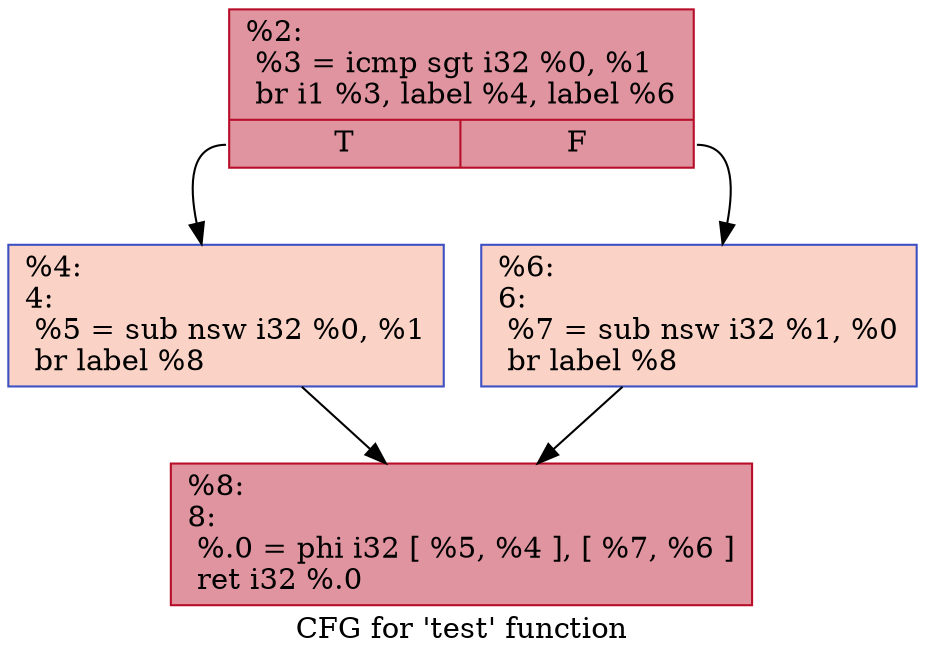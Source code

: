 digraph "CFG for 'test' function" {
	label="CFG for 'test' function";

	Node0x15163ad70 [shape=record,color="#b70d28ff", style=filled, fillcolor="#b70d2870",label="{%2:\l  %3 = icmp sgt i32 %0, %1\l  br i1 %3, label %4, label %6\l|{<s0>T|<s1>F}}"];
	Node0x15163ad70:s0 -> Node0x15163aef0;
	Node0x15163ad70:s1 -> Node0x15163b2a0;
	Node0x15163aef0 [shape=record,color="#3d50c3ff", style=filled, fillcolor="#f59c7d70",label="{%4:\l4:                                                \l  %5 = sub nsw i32 %0, %1\l  br label %8\l}"];
	Node0x15163aef0 -> Node0x15163b260;
	Node0x15163b2a0 [shape=record,color="#3d50c3ff", style=filled, fillcolor="#f59c7d70",label="{%6:\l6:                                                \l  %7 = sub nsw i32 %1, %0\l  br label %8\l}"];
	Node0x15163b2a0 -> Node0x15163b260;
	Node0x15163b260 [shape=record,color="#b70d28ff", style=filled, fillcolor="#b70d2870",label="{%8:\l8:                                                \l  %.0 = phi i32 [ %5, %4 ], [ %7, %6 ]\l  ret i32 %.0\l}"];
}

